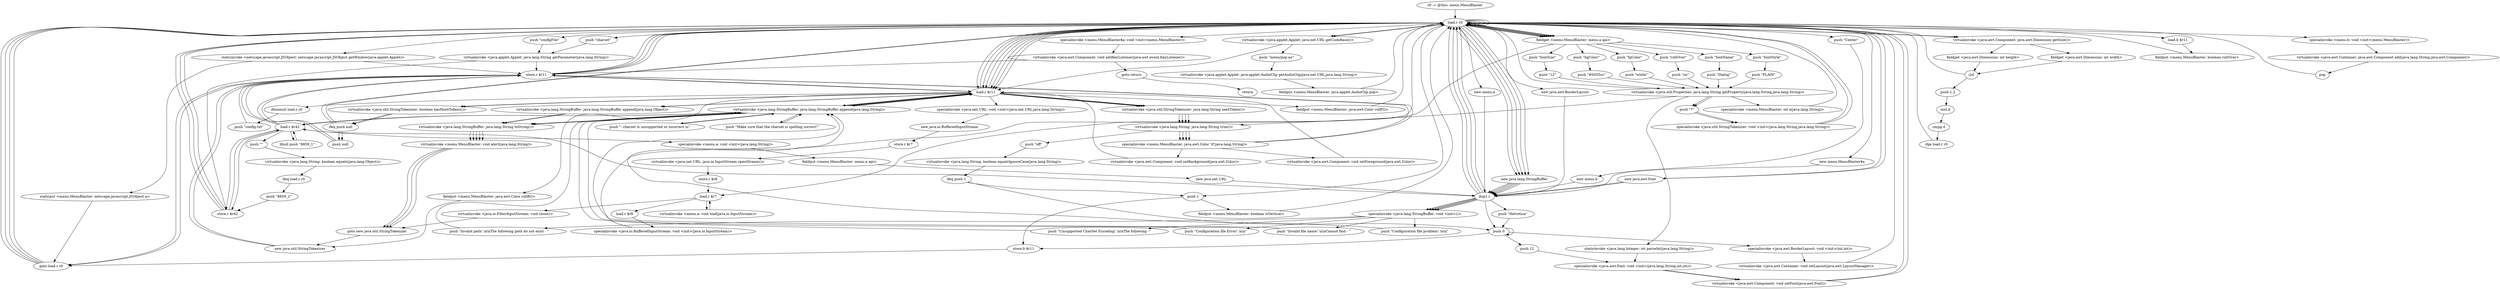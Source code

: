 digraph "" {
    "r0 := @this: menu.MenuBlaster"
    "load.r r0"
    "r0 := @this: menu.MenuBlaster"->"load.r r0";
    "staticinvoke <netscape.javascript.JSObject: netscape.javascript.JSObject getWindow(java.applet.Applet)>"
    "load.r r0"->"staticinvoke <netscape.javascript.JSObject: netscape.javascript.JSObject getWindow(java.applet.Applet)>";
    "staticput <menu.MenuBlaster: netscape.javascript.JSObject a>"
    "staticinvoke <netscape.javascript.JSObject: netscape.javascript.JSObject getWindow(java.applet.Applet)>"->"staticput <menu.MenuBlaster: netscape.javascript.JSObject a>";
    "goto load.r r0"
    "staticput <menu.MenuBlaster: netscape.javascript.JSObject a>"->"goto load.r r0";
    "goto load.r r0"->"load.r r0";
    "new java.awt.Font"
    "load.r r0"->"new java.awt.Font";
    "dup1.r"
    "new java.awt.Font"->"dup1.r";
    "push \"Helvetica\""
    "dup1.r"->"push \"Helvetica\"";
    "push 0"
    "push \"Helvetica\""->"push 0";
    "push 12"
    "push 0"->"push 12";
    "specialinvoke <java.awt.Font: void <init>(java.lang.String,int,int)>"
    "push 12"->"specialinvoke <java.awt.Font: void <init>(java.lang.String,int,int)>";
    "virtualinvoke <java.awt.Component: void setFont(java.awt.Font)>"
    "specialinvoke <java.awt.Font: void <init>(java.lang.String,int,int)>"->"virtualinvoke <java.awt.Component: void setFont(java.awt.Font)>";
    "virtualinvoke <java.awt.Component: void setFont(java.awt.Font)>"->"load.r r0";
    "push \"charset\""
    "load.r r0"->"push \"charset\"";
    "virtualinvoke <java.applet.Applet: java.lang.String getParameter(java.lang.String)>"
    "push \"charset\""->"virtualinvoke <java.applet.Applet: java.lang.String getParameter(java.lang.String)>";
    "store.r $r42"
    "virtualinvoke <java.applet.Applet: java.lang.String getParameter(java.lang.String)>"->"store.r $r42";
    "load.r $r42"
    "store.r $r42"->"load.r $r42";
    "ifnull push \"8859_1\""
    "load.r $r42"->"ifnull push \"8859_1\"";
    "ifnull push \"8859_1\""->"load.r $r42";
    "push \"\""
    "load.r $r42"->"push \"\"";
    "virtualinvoke <java.lang.String: boolean equals(java.lang.Object)>"
    "push \"\""->"virtualinvoke <java.lang.String: boolean equals(java.lang.Object)>";
    "ifeq load.r r0"
    "virtualinvoke <java.lang.String: boolean equals(java.lang.Object)>"->"ifeq load.r r0";
    "push \"8859_1\""
    "ifeq load.r r0"->"push \"8859_1\"";
    "push \"8859_1\""->"store.r $r42";
    "store.r $r42"->"load.r r0";
    "virtualinvoke <java.awt.Component: java.awt.Dimension getSize()>"
    "load.r r0"->"virtualinvoke <java.awt.Component: java.awt.Dimension getSize()>";
    "fieldget <java.awt.Dimension: int width>"
    "virtualinvoke <java.awt.Component: java.awt.Dimension getSize()>"->"fieldget <java.awt.Dimension: int width>";
    "i2d"
    "fieldget <java.awt.Dimension: int width>"->"i2d";
    "i2d"->"load.r r0";
    "load.r r0"->"virtualinvoke <java.awt.Component: java.awt.Dimension getSize()>";
    "fieldget <java.awt.Dimension: int height>"
    "virtualinvoke <java.awt.Component: java.awt.Dimension getSize()>"->"fieldget <java.awt.Dimension: int height>";
    "fieldget <java.awt.Dimension: int height>"->"i2d";
    "push 1.2"
    "i2d"->"push 1.2";
    "mul.d"
    "push 1.2"->"mul.d";
    "cmpg.d"
    "mul.d"->"cmpg.d";
    "ifge load.r r0"
    "cmpg.d"->"ifge load.r r0";
    "ifge load.r r0"->"load.r r0";
    "push 1"
    "load.r r0"->"push 1";
    "fieldput <menu.MenuBlaster: boolean isVertical>"
    "push 1"->"fieldput <menu.MenuBlaster: boolean isVertical>";
    "fieldput <menu.MenuBlaster: boolean isVertical>"->"load.r r0";
    "push \"configFile\""
    "load.r r0"->"push \"configFile\"";
    "push \"configFile\""->"virtualinvoke <java.applet.Applet: java.lang.String getParameter(java.lang.String)>";
    "store.r $r11"
    "virtualinvoke <java.applet.Applet: java.lang.String getParameter(java.lang.String)>"->"store.r $r11";
    "load.r $r11"
    "store.r $r11"->"load.r $r11";
    "ifnonnull load.r r0"
    "load.r $r11"->"ifnonnull load.r r0";
    "push \"config.txt\""
    "ifnonnull load.r r0"->"push \"config.txt\"";
    "push \"config.txt\""->"store.r $r11";
    "store.r $r11"->"load.r r0";
    "new menu.a"
    "load.r r0"->"new menu.a";
    "new menu.a"->"dup1.r";
    "dup1.r"->"load.r $r42";
    "load.r $r42"->"store.r $r42";
    "store.r $r42"->"load.r r0";
    "new java.lang.StringBuffer"
    "load.r r0"->"new java.lang.StringBuffer";
    "new java.lang.StringBuffer"->"dup1.r";
    "specialinvoke <java.lang.StringBuffer: void <init>()>"
    "dup1.r"->"specialinvoke <java.lang.StringBuffer: void <init>()>";
    "push \"Invalid file name! \\n\\nCannot find - \""
    "specialinvoke <java.lang.StringBuffer: void <init>()>"->"push \"Invalid file name! \\n\\nCannot find - \"";
    "virtualinvoke <java.lang.StringBuffer: java.lang.StringBuffer append(java.lang.String)>"
    "push \"Invalid file name! \\n\\nCannot find - \""->"virtualinvoke <java.lang.StringBuffer: java.lang.StringBuffer append(java.lang.String)>";
    "virtualinvoke <java.lang.StringBuffer: java.lang.StringBuffer append(java.lang.String)>"->"load.r $r11";
    "load.r $r11"->"virtualinvoke <java.lang.StringBuffer: java.lang.StringBuffer append(java.lang.String)>";
    "virtualinvoke <java.lang.StringBuffer: java.lang.String toString()>"
    "virtualinvoke <java.lang.StringBuffer: java.lang.StringBuffer append(java.lang.String)>"->"virtualinvoke <java.lang.StringBuffer: java.lang.String toString()>";
    "virtualinvoke <menu.MenuBlaster: void alert(java.lang.String)>"
    "virtualinvoke <java.lang.StringBuffer: java.lang.String toString()>"->"virtualinvoke <menu.MenuBlaster: void alert(java.lang.String)>";
    "goto new java.util.StringTokenizer"
    "virtualinvoke <menu.MenuBlaster: void alert(java.lang.String)>"->"goto new java.util.StringTokenizer";
    "new java.util.StringTokenizer"
    "goto new java.util.StringTokenizer"->"new java.util.StringTokenizer";
    "new java.util.StringTokenizer"->"store.r $r11";
    "store.r $r11"->"load.r $r11";
    "load.r $r11"->"load.r r0";
    "fieldget <menu.MenuBlaster: menu.a api>"
    "load.r r0"->"fieldget <menu.MenuBlaster: menu.a api>";
    "push \"bgColor\""
    "fieldget <menu.MenuBlaster: menu.a api>"->"push \"bgColor\"";
    "push \"#0055cc\""
    "push \"bgColor\""->"push \"#0055cc\"";
    "virtualinvoke <java.util.Properties: java.lang.String getProperty(java.lang.String,java.lang.String)>"
    "push \"#0055cc\""->"virtualinvoke <java.util.Properties: java.lang.String getProperty(java.lang.String,java.lang.String)>";
    "push \"*\""
    "virtualinvoke <java.util.Properties: java.lang.String getProperty(java.lang.String,java.lang.String)>"->"push \"*\"";
    "specialinvoke <java.util.StringTokenizer: void <init>(java.lang.String,java.lang.String)>"
    "push \"*\""->"specialinvoke <java.util.StringTokenizer: void <init>(java.lang.String,java.lang.String)>";
    "specialinvoke <java.util.StringTokenizer: void <init>(java.lang.String,java.lang.String)>"->"load.r r0";
    "load.r r0"->"load.r r0";
    "load.r r0"->"load.r $r11";
    "virtualinvoke <java.util.StringTokenizer: java.lang.String nextToken()>"
    "load.r $r11"->"virtualinvoke <java.util.StringTokenizer: java.lang.String nextToken()>";
    "virtualinvoke <java.lang.String: java.lang.String trim()>"
    "virtualinvoke <java.util.StringTokenizer: java.lang.String nextToken()>"->"virtualinvoke <java.lang.String: java.lang.String trim()>";
    "specialinvoke <menu.MenuBlaster: java.awt.Color 'if'(java.lang.String)>"
    "virtualinvoke <java.lang.String: java.lang.String trim()>"->"specialinvoke <menu.MenuBlaster: java.awt.Color 'if'(java.lang.String)>";
    "virtualinvoke <java.awt.Component: void setBackground(java.awt.Color)>"
    "specialinvoke <menu.MenuBlaster: java.awt.Color 'if'(java.lang.String)>"->"virtualinvoke <java.awt.Component: void setBackground(java.awt.Color)>";
    "virtualinvoke <java.awt.Component: void setBackground(java.awt.Color)>"->"load.r $r11";
    "virtualinvoke <java.util.StringTokenizer: boolean hasMoreTokens()>"
    "load.r $r11"->"virtualinvoke <java.util.StringTokenizer: boolean hasMoreTokens()>";
    "ifeq push null"
    "virtualinvoke <java.util.StringTokenizer: boolean hasMoreTokens()>"->"ifeq push null";
    "ifeq push null"->"load.r r0";
    "load.r r0"->"load.r $r11";
    "load.r $r11"->"virtualinvoke <java.util.StringTokenizer: java.lang.String nextToken()>";
    "virtualinvoke <java.util.StringTokenizer: java.lang.String nextToken()>"->"virtualinvoke <java.lang.String: java.lang.String trim()>";
    "virtualinvoke <java.lang.String: java.lang.String trim()>"->"specialinvoke <menu.MenuBlaster: java.awt.Color 'if'(java.lang.String)>";
    "specialinvoke <menu.MenuBlaster: java.awt.Color 'if'(java.lang.String)>"->"store.r $r11";
    "store.r $r11"->"goto load.r r0";
    "goto load.r r0"->"load.r r0";
    "load.r r0"->"load.r $r11";
    "fieldput <menu.MenuBlaster: java.awt.Color rollBG>"
    "load.r $r11"->"fieldput <menu.MenuBlaster: java.awt.Color rollBG>";
    "fieldput <menu.MenuBlaster: java.awt.Color rollBG>"->"new java.util.StringTokenizer";
    "new java.util.StringTokenizer"->"store.r $r11";
    "store.r $r11"->"load.r $r11";
    "load.r $r11"->"load.r r0";
    "load.r r0"->"fieldget <menu.MenuBlaster: menu.a api>";
    "push \"fgColor\""
    "fieldget <menu.MenuBlaster: menu.a api>"->"push \"fgColor\"";
    "push \"white\""
    "push \"fgColor\""->"push \"white\"";
    "push \"white\""->"virtualinvoke <java.util.Properties: java.lang.String getProperty(java.lang.String,java.lang.String)>";
    "virtualinvoke <java.util.Properties: java.lang.String getProperty(java.lang.String,java.lang.String)>"->"push \"*\"";
    "push \"*\""->"specialinvoke <java.util.StringTokenizer: void <init>(java.lang.String,java.lang.String)>";
    "specialinvoke <java.util.StringTokenizer: void <init>(java.lang.String,java.lang.String)>"->"load.r r0";
    "load.r r0"->"load.r r0";
    "load.r r0"->"load.r $r11";
    "load.r $r11"->"virtualinvoke <java.util.StringTokenizer: java.lang.String nextToken()>";
    "virtualinvoke <java.util.StringTokenizer: java.lang.String nextToken()>"->"virtualinvoke <java.lang.String: java.lang.String trim()>";
    "virtualinvoke <java.lang.String: java.lang.String trim()>"->"specialinvoke <menu.MenuBlaster: java.awt.Color 'if'(java.lang.String)>";
    "virtualinvoke <java.awt.Component: void setForeground(java.awt.Color)>"
    "specialinvoke <menu.MenuBlaster: java.awt.Color 'if'(java.lang.String)>"->"virtualinvoke <java.awt.Component: void setForeground(java.awt.Color)>";
    "virtualinvoke <java.awt.Component: void setForeground(java.awt.Color)>"->"load.r $r11";
    "load.r $r11"->"virtualinvoke <java.util.StringTokenizer: boolean hasMoreTokens()>";
    "virtualinvoke <java.util.StringTokenizer: boolean hasMoreTokens()>"->"ifeq push null";
    "ifeq push null"->"load.r r0";
    "load.r r0"->"load.r $r11";
    "load.r $r11"->"virtualinvoke <java.util.StringTokenizer: java.lang.String nextToken()>";
    "virtualinvoke <java.util.StringTokenizer: java.lang.String nextToken()>"->"virtualinvoke <java.lang.String: java.lang.String trim()>";
    "virtualinvoke <java.lang.String: java.lang.String trim()>"->"specialinvoke <menu.MenuBlaster: java.awt.Color 'if'(java.lang.String)>";
    "specialinvoke <menu.MenuBlaster: java.awt.Color 'if'(java.lang.String)>"->"store.r $r11";
    "store.r $r11"->"goto load.r r0";
    "goto load.r r0"->"load.r r0";
    "load.r r0"->"load.r $r11";
    "fieldput <menu.MenuBlaster: java.awt.Color rollFG>"
    "load.r $r11"->"fieldput <menu.MenuBlaster: java.awt.Color rollFG>";
    "fieldput <menu.MenuBlaster: java.awt.Color rollFG>"->"load.r r0";
    "load.r r0"->"fieldget <menu.MenuBlaster: menu.a api>";
    "push \"rollOver\""
    "fieldget <menu.MenuBlaster: menu.a api>"->"push \"rollOver\"";
    "push \"on\""
    "push \"rollOver\""->"push \"on\"";
    "push \"on\""->"virtualinvoke <java.util.Properties: java.lang.String getProperty(java.lang.String,java.lang.String)>";
    "virtualinvoke <java.util.Properties: java.lang.String getProperty(java.lang.String,java.lang.String)>"->"virtualinvoke <java.lang.String: java.lang.String trim()>";
    "push \"off\""
    "virtualinvoke <java.lang.String: java.lang.String trim()>"->"push \"off\"";
    "virtualinvoke <java.lang.String: boolean equalsIgnoreCase(java.lang.String)>"
    "push \"off\""->"virtualinvoke <java.lang.String: boolean equalsIgnoreCase(java.lang.String)>";
    "ifeq push 1"
    "virtualinvoke <java.lang.String: boolean equalsIgnoreCase(java.lang.String)>"->"ifeq push 1";
    "ifeq push 1"->"push 0";
    "store.b $r11"
    "push 0"->"store.b $r11";
    "store.b $r11"->"goto load.r r0";
    "goto load.r r0"->"load.r r0";
    "load.b $r11"
    "load.r r0"->"load.b $r11";
    "fieldput <menu.MenuBlaster: boolean rollOver>"
    "load.b $r11"->"fieldput <menu.MenuBlaster: boolean rollOver>";
    "fieldput <menu.MenuBlaster: boolean rollOver>"->"load.r r0";
    "load.r r0"->"new java.awt.Font";
    "new java.awt.Font"->"dup1.r";
    "dup1.r"->"load.r r0";
    "load.r r0"->"fieldget <menu.MenuBlaster: menu.a api>";
    "push \"fontName\""
    "fieldget <menu.MenuBlaster: menu.a api>"->"push \"fontName\"";
    "push \"Dialog\""
    "push \"fontName\""->"push \"Dialog\"";
    "push \"Dialog\""->"virtualinvoke <java.util.Properties: java.lang.String getProperty(java.lang.String,java.lang.String)>";
    "virtualinvoke <java.util.Properties: java.lang.String getProperty(java.lang.String,java.lang.String)>"->"load.r r0";
    "load.r r0"->"load.r r0";
    "load.r r0"->"fieldget <menu.MenuBlaster: menu.a api>";
    "push \"fontStyle\""
    "fieldget <menu.MenuBlaster: menu.a api>"->"push \"fontStyle\"";
    "push \"PLAIN\""
    "push \"fontStyle\""->"push \"PLAIN\"";
    "push \"PLAIN\""->"virtualinvoke <java.util.Properties: java.lang.String getProperty(java.lang.String,java.lang.String)>";
    "specialinvoke <menu.MenuBlaster: int a(java.lang.String)>"
    "virtualinvoke <java.util.Properties: java.lang.String getProperty(java.lang.String,java.lang.String)>"->"specialinvoke <menu.MenuBlaster: int a(java.lang.String)>";
    "specialinvoke <menu.MenuBlaster: int a(java.lang.String)>"->"load.r r0";
    "load.r r0"->"fieldget <menu.MenuBlaster: menu.a api>";
    "push \"fontSize\""
    "fieldget <menu.MenuBlaster: menu.a api>"->"push \"fontSize\"";
    "push \"12\""
    "push \"fontSize\""->"push \"12\"";
    "push \"12\""->"virtualinvoke <java.util.Properties: java.lang.String getProperty(java.lang.String,java.lang.String)>";
    "staticinvoke <java.lang.Integer: int parseInt(java.lang.String)>"
    "virtualinvoke <java.util.Properties: java.lang.String getProperty(java.lang.String,java.lang.String)>"->"staticinvoke <java.lang.Integer: int parseInt(java.lang.String)>";
    "staticinvoke <java.lang.Integer: int parseInt(java.lang.String)>"->"specialinvoke <java.awt.Font: void <init>(java.lang.String,int,int)>";
    "specialinvoke <java.awt.Font: void <init>(java.lang.String,int,int)>"->"virtualinvoke <java.awt.Component: void setFont(java.awt.Font)>";
    "virtualinvoke <java.awt.Component: void setFont(java.awt.Font)>"->"load.r r0";
    "new java.awt.BorderLayout"
    "load.r r0"->"new java.awt.BorderLayout";
    "new java.awt.BorderLayout"->"dup1.r";
    "dup1.r"->"push 0";
    "push 0"->"push 0";
    "specialinvoke <java.awt.BorderLayout: void <init>(int,int)>"
    "push 0"->"specialinvoke <java.awt.BorderLayout: void <init>(int,int)>";
    "virtualinvoke <java.awt.Container: void setLayout(java.awt.LayoutManager)>"
    "specialinvoke <java.awt.BorderLayout: void <init>(int,int)>"->"virtualinvoke <java.awt.Container: void setLayout(java.awt.LayoutManager)>";
    "virtualinvoke <java.awt.Container: void setLayout(java.awt.LayoutManager)>"->"load.r r0";
    "push \"Center\""
    "load.r r0"->"push \"Center\"";
    "new menu.b"
    "push \"Center\""->"new menu.b";
    "new menu.b"->"dup1.r";
    "dup1.r"->"load.r r0";
    "specialinvoke <menu.b: void <init>(menu.MenuBlaster)>"
    "load.r r0"->"specialinvoke <menu.b: void <init>(menu.MenuBlaster)>";
    "virtualinvoke <java.awt.Container: java.awt.Component add(java.lang.String,java.awt.Component)>"
    "specialinvoke <menu.b: void <init>(menu.MenuBlaster)>"->"virtualinvoke <java.awt.Container: java.awt.Component add(java.lang.String,java.awt.Component)>";
    "pop"
    "virtualinvoke <java.awt.Container: java.awt.Component add(java.lang.String,java.awt.Component)>"->"pop";
    "pop"->"load.r r0";
    "load.r r0"->"load.r r0";
    "load.r r0"->"load.r r0";
    "virtualinvoke <java.applet.Applet: java.net.URL getCodeBase()>"
    "load.r r0"->"virtualinvoke <java.applet.Applet: java.net.URL getCodeBase()>";
    "push \"menu/pop.au\""
    "virtualinvoke <java.applet.Applet: java.net.URL getCodeBase()>"->"push \"menu/pop.au\"";
    "virtualinvoke <java.applet.Applet: java.applet.AudioClip getAudioClip(java.net.URL,java.lang.String)>"
    "push \"menu/pop.au\""->"virtualinvoke <java.applet.Applet: java.applet.AudioClip getAudioClip(java.net.URL,java.lang.String)>";
    "fieldput <menu.MenuBlaster: java.applet.AudioClip pop>"
    "virtualinvoke <java.applet.Applet: java.applet.AudioClip getAudioClip(java.net.URL,java.lang.String)>"->"fieldput <menu.MenuBlaster: java.applet.AudioClip pop>";
    "fieldput <menu.MenuBlaster: java.applet.AudioClip pop>"->"load.r r0";
    "new menu.MenuBlaster$a"
    "load.r r0"->"new menu.MenuBlaster$a";
    "new menu.MenuBlaster$a"->"dup1.r";
    "dup1.r"->"load.r r0";
    "specialinvoke <menu.MenuBlaster$a: void <init>(menu.MenuBlaster)>"
    "load.r r0"->"specialinvoke <menu.MenuBlaster$a: void <init>(menu.MenuBlaster)>";
    "virtualinvoke <java.awt.Component: void addKeyListener(java.awt.event.KeyListener)>"
    "specialinvoke <menu.MenuBlaster$a: void <init>(menu.MenuBlaster)>"->"virtualinvoke <java.awt.Component: void addKeyListener(java.awt.event.KeyListener)>";
    "goto return"
    "virtualinvoke <java.awt.Component: void addKeyListener(java.awt.event.KeyListener)>"->"goto return";
    "return"
    "goto return"->"return";
    "virtualinvoke <java.awt.Component: void addKeyListener(java.awt.event.KeyListener)>"->"store.r $r11";
    "store.r $r11"->"load.r r0";
    "load.r r0"->"new java.lang.StringBuffer";
    "new java.lang.StringBuffer"->"dup1.r";
    "dup1.r"->"specialinvoke <java.lang.StringBuffer: void <init>()>";
    "push \"Configuration file problem! \\n\\n\""
    "specialinvoke <java.lang.StringBuffer: void <init>()>"->"push \"Configuration file problem! \\n\\n\"";
    "push \"Configuration file problem! \\n\\n\""->"virtualinvoke <java.lang.StringBuffer: java.lang.StringBuffer append(java.lang.String)>";
    "virtualinvoke <java.lang.StringBuffer: java.lang.StringBuffer append(java.lang.String)>"->"load.r $r11";
    "virtualinvoke <java.lang.StringBuffer: java.lang.StringBuffer append(java.lang.Object)>"
    "load.r $r11"->"virtualinvoke <java.lang.StringBuffer: java.lang.StringBuffer append(java.lang.Object)>";
    "virtualinvoke <java.lang.StringBuffer: java.lang.StringBuffer append(java.lang.Object)>"->"virtualinvoke <java.lang.StringBuffer: java.lang.String toString()>";
    "virtualinvoke <java.lang.StringBuffer: java.lang.String toString()>"->"virtualinvoke <menu.MenuBlaster: void alert(java.lang.String)>";
    "ifeq push 1"->"push 1";
    "push 1"->"store.b $r11";
    "push null"
    "ifeq push null"->"push null";
    "push null"->"store.r $r11";
    "ifeq push null"->"push null";
    "push null"->"store.r $r11";
    "load.r $r42"->"store.r $r42";
    "store.r $r42"->"load.r r0";
    "load.r r0"->"new java.lang.StringBuffer";
    "new java.lang.StringBuffer"->"dup1.r";
    "dup1.r"->"specialinvoke <java.lang.StringBuffer: void <init>()>";
    "push \"Invalid path! \\n\\nThe following path do not exist - \""
    "specialinvoke <java.lang.StringBuffer: void <init>()>"->"push \"Invalid path! \\n\\nThe following path do not exist - \"";
    "push \"Invalid path! \\n\\nThe following path do not exist - \""->"virtualinvoke <java.lang.StringBuffer: java.lang.StringBuffer append(java.lang.String)>";
    "virtualinvoke <java.lang.StringBuffer: java.lang.StringBuffer append(java.lang.String)>"->"load.r $r11";
    "load.r $r11"->"virtualinvoke <java.lang.StringBuffer: java.lang.StringBuffer append(java.lang.String)>";
    "virtualinvoke <java.lang.StringBuffer: java.lang.StringBuffer append(java.lang.String)>"->"virtualinvoke <java.lang.StringBuffer: java.lang.String toString()>";
    "virtualinvoke <java.lang.StringBuffer: java.lang.String toString()>"->"virtualinvoke <menu.MenuBlaster: void alert(java.lang.String)>";
    "virtualinvoke <menu.MenuBlaster: void alert(java.lang.String)>"->"goto new java.util.StringTokenizer";
    "load.r $r42"->"store.r $r11";
    "store.r $r11"->"load.r r0";
    "load.r r0"->"new java.lang.StringBuffer";
    "new java.lang.StringBuffer"->"dup1.r";
    "dup1.r"->"specialinvoke <java.lang.StringBuffer: void <init>()>";
    "push \"Unsupported CharSet Encoding! \\n\\nThe following -\""
    "specialinvoke <java.lang.StringBuffer: void <init>()>"->"push \"Unsupported CharSet Encoding! \\n\\nThe following -\"";
    "push \"Unsupported CharSet Encoding! \\n\\nThe following -\""->"virtualinvoke <java.lang.StringBuffer: java.lang.StringBuffer append(java.lang.String)>";
    "virtualinvoke <java.lang.StringBuffer: java.lang.StringBuffer append(java.lang.String)>"->"load.r $r42";
    "load.r $r42"->"virtualinvoke <java.lang.StringBuffer: java.lang.StringBuffer append(java.lang.String)>";
    "push \"- charset is unsupported or incorrect.\\n\""
    "virtualinvoke <java.lang.StringBuffer: java.lang.StringBuffer append(java.lang.String)>"->"push \"- charset is unsupported or incorrect.\\n\"";
    "push \"- charset is unsupported or incorrect.\\n\""->"virtualinvoke <java.lang.StringBuffer: java.lang.StringBuffer append(java.lang.String)>";
    "push \"Make sure that the charset is spelling correct!\""
    "virtualinvoke <java.lang.StringBuffer: java.lang.StringBuffer append(java.lang.String)>"->"push \"Make sure that the charset is spelling correct!\"";
    "push \"Make sure that the charset is spelling correct!\""->"virtualinvoke <java.lang.StringBuffer: java.lang.StringBuffer append(java.lang.String)>";
    "virtualinvoke <java.lang.StringBuffer: java.lang.StringBuffer append(java.lang.String)>"->"virtualinvoke <java.lang.StringBuffer: java.lang.String toString()>";
    "virtualinvoke <java.lang.StringBuffer: java.lang.String toString()>"->"virtualinvoke <menu.MenuBlaster: void alert(java.lang.String)>";
    "virtualinvoke <menu.MenuBlaster: void alert(java.lang.String)>"->"goto new java.util.StringTokenizer";
    "load.r $r42"->"store.r $r11";
    "store.r $r11"->"load.r r0";
    "load.r r0"->"new java.lang.StringBuffer";
    "new java.lang.StringBuffer"->"dup1.r";
    "dup1.r"->"specialinvoke <java.lang.StringBuffer: void <init>()>";
    "push \"Configuration file Error! \\n\\n\""
    "specialinvoke <java.lang.StringBuffer: void <init>()>"->"push \"Configuration file Error! \\n\\n\"";
    "push \"Configuration file Error! \\n\\n\""->"virtualinvoke <java.lang.StringBuffer: java.lang.StringBuffer append(java.lang.String)>";
    "virtualinvoke <java.lang.StringBuffer: java.lang.StringBuffer append(java.lang.String)>"->"load.r $r11";
    "load.r $r11"->"virtualinvoke <java.lang.StringBuffer: java.lang.StringBuffer append(java.lang.Object)>";
    "virtualinvoke <java.lang.StringBuffer: java.lang.StringBuffer append(java.lang.Object)>"->"virtualinvoke <java.lang.StringBuffer: java.lang.String toString()>";
    "virtualinvoke <java.lang.StringBuffer: java.lang.String toString()>"->"virtualinvoke <menu.MenuBlaster: void alert(java.lang.String)>";
    "specialinvoke <menu.a: void <init>(java.lang.String)>"
    "load.r $r42"->"specialinvoke <menu.a: void <init>(java.lang.String)>";
    "fieldput <menu.MenuBlaster: menu.a api>"
    "specialinvoke <menu.a: void <init>(java.lang.String)>"->"fieldput <menu.MenuBlaster: menu.a api>";
    "new java.net.URL"
    "fieldput <menu.MenuBlaster: menu.a api>"->"new java.net.URL";
    "new java.net.URL"->"dup1.r";
    "dup1.r"->"load.r r0";
    "load.r r0"->"virtualinvoke <java.applet.Applet: java.net.URL getCodeBase()>";
    "virtualinvoke <java.applet.Applet: java.net.URL getCodeBase()>"->"load.r $r11";
    "specialinvoke <java.net.URL: void <init>(java.net.URL,java.lang.String)>"
    "load.r $r11"->"specialinvoke <java.net.URL: void <init>(java.net.URL,java.lang.String)>";
    "new java.io.BufferedInputStream"
    "specialinvoke <java.net.URL: void <init>(java.net.URL,java.lang.String)>"->"new java.io.BufferedInputStream";
    "store.r $r7"
    "new java.io.BufferedInputStream"->"store.r $r7";
    "virtualinvoke <java.net.URL: java.io.InputStream openStream()>"
    "store.r $r7"->"virtualinvoke <java.net.URL: java.io.InputStream openStream()>";
    "store.r $r8"
    "virtualinvoke <java.net.URL: java.io.InputStream openStream()>"->"store.r $r8";
    "load.r $r7"
    "store.r $r8"->"load.r $r7";
    "load.r $r8"
    "load.r $r7"->"load.r $r8";
    "specialinvoke <java.io.BufferedInputStream: void <init>(java.io.InputStream)>"
    "load.r $r8"->"specialinvoke <java.io.BufferedInputStream: void <init>(java.io.InputStream)>";
    "specialinvoke <java.io.BufferedInputStream: void <init>(java.io.InputStream)>"->"load.r r0";
    "load.r r0"->"fieldget <menu.MenuBlaster: menu.a api>";
    "fieldget <menu.MenuBlaster: menu.a api>"->"load.r $r7";
    "virtualinvoke <menu.a: void load(java.io.InputStream)>"
    "load.r $r7"->"virtualinvoke <menu.a: void load(java.io.InputStream)>";
    "virtualinvoke <menu.a: void load(java.io.InputStream)>"->"load.r $r7";
    "virtualinvoke <java.io.FilterInputStream: void close()>"
    "load.r $r7"->"virtualinvoke <java.io.FilterInputStream: void close()>";
    "virtualinvoke <java.io.FilterInputStream: void close()>"->"goto new java.util.StringTokenizer";
    "staticinvoke <netscape.javascript.JSObject: netscape.javascript.JSObject getWindow(java.applet.Applet)>"->"store.r $r11";
}
